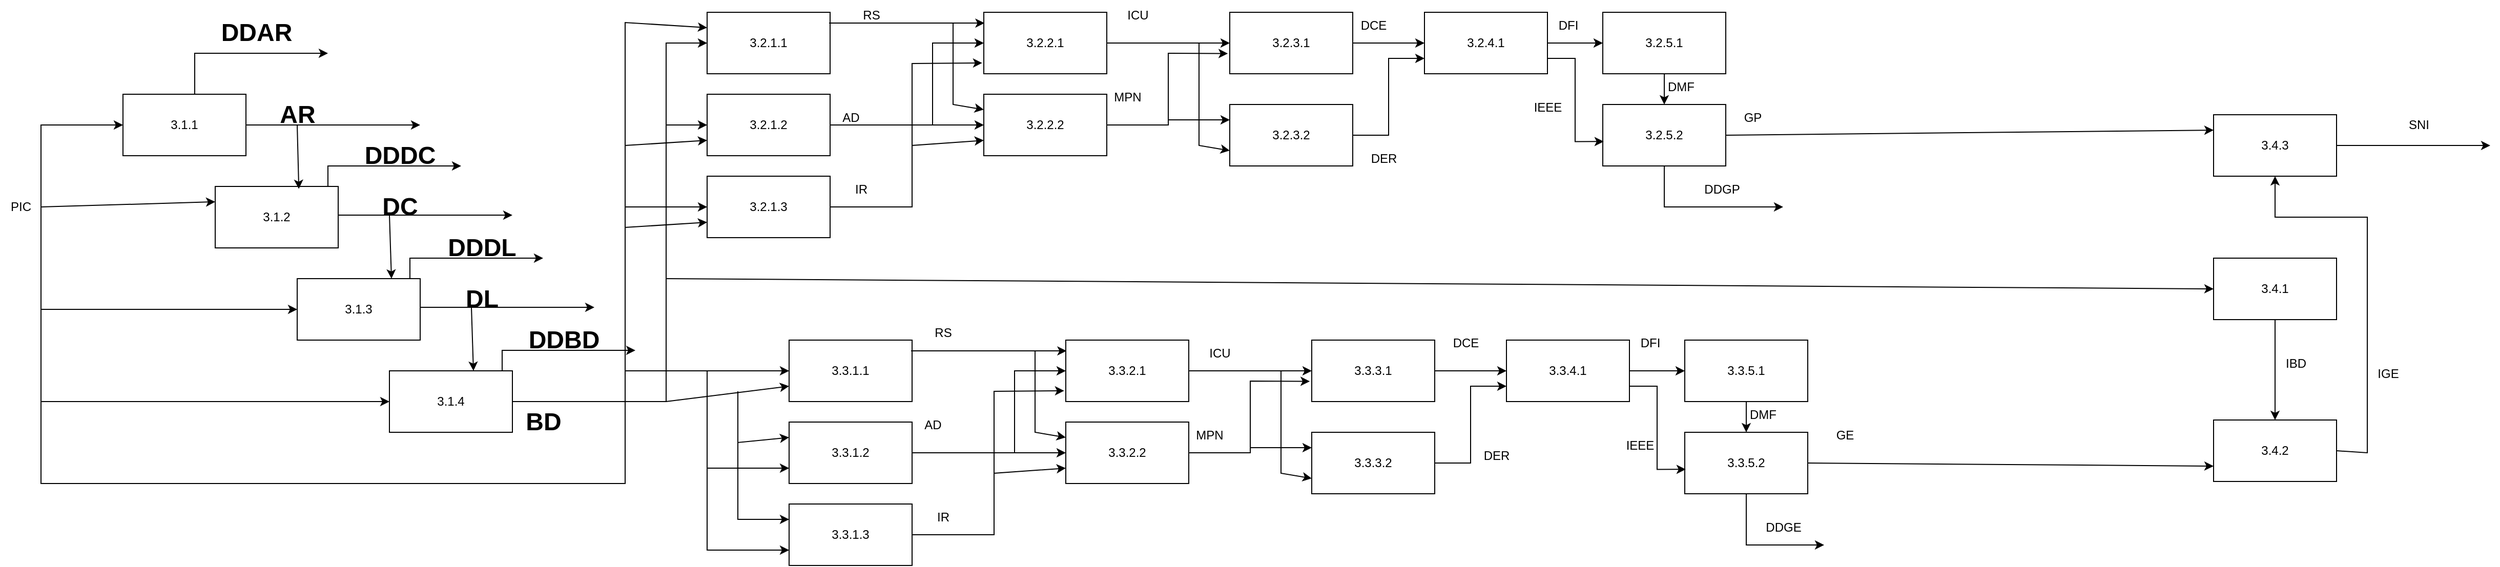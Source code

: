 <mxfile version="23.1.8" type="github">
  <diagram name="Página-1" id="6LVc3QtLtj3fjm0SdB6f">
    <mxGraphModel dx="3407" dy="1060" grid="1" gridSize="10" guides="1" tooltips="1" connect="1" arrows="1" fold="1" page="1" pageScale="1" pageWidth="827" pageHeight="1169" math="0" shadow="0">
      <root>
        <mxCell id="0" />
        <mxCell id="1" parent="0" />
        <mxCell id="_3UpmQAz6hlJ8lTw8xpH-1" value="3.1.1" style="rounded=0;whiteSpace=wrap;html=1;" vertex="1" parent="1">
          <mxGeometry x="90" y="100" width="120" height="60" as="geometry" />
        </mxCell>
        <mxCell id="_3UpmQAz6hlJ8lTw8xpH-2" value="3.1.2" style="rounded=0;whiteSpace=wrap;html=1;" vertex="1" parent="1">
          <mxGeometry x="180" y="190" width="120" height="60" as="geometry" />
        </mxCell>
        <mxCell id="_3UpmQAz6hlJ8lTw8xpH-3" value="3.1.3" style="rounded=0;whiteSpace=wrap;html=1;" vertex="1" parent="1">
          <mxGeometry x="260" y="280" width="120" height="60" as="geometry" />
        </mxCell>
        <mxCell id="_3UpmQAz6hlJ8lTw8xpH-4" value="3.1.4" style="rounded=0;whiteSpace=wrap;html=1;" vertex="1" parent="1">
          <mxGeometry x="350" y="370" width="120" height="60" as="geometry" />
        </mxCell>
        <mxCell id="_3UpmQAz6hlJ8lTw8xpH-5" value="" style="endArrow=classic;html=1;rounded=0;" edge="1" parent="1">
          <mxGeometry width="50" height="50" relative="1" as="geometry">
            <mxPoint x="210" y="130" as="sourcePoint" />
            <mxPoint x="380" y="130" as="targetPoint" />
          </mxGeometry>
        </mxCell>
        <mxCell id="_3UpmQAz6hlJ8lTw8xpH-7" value="" style="endArrow=classic;html=1;rounded=0;entryX=0.68;entryY=0.04;entryDx=0;entryDy=0;entryPerimeter=0;" edge="1" parent="1" target="_3UpmQAz6hlJ8lTw8xpH-2">
          <mxGeometry width="50" height="50" relative="1" as="geometry">
            <mxPoint x="260" y="130" as="sourcePoint" />
            <mxPoint x="360" y="230" as="targetPoint" />
          </mxGeometry>
        </mxCell>
        <mxCell id="_3UpmQAz6hlJ8lTw8xpH-8" value="" style="endArrow=classic;html=1;rounded=0;" edge="1" parent="1">
          <mxGeometry width="50" height="50" relative="1" as="geometry">
            <mxPoint x="300" y="218" as="sourcePoint" />
            <mxPoint x="470" y="218" as="targetPoint" />
          </mxGeometry>
        </mxCell>
        <mxCell id="_3UpmQAz6hlJ8lTw8xpH-9" value="" style="endArrow=classic;html=1;rounded=0;entryX=0.68;entryY=0.04;entryDx=0;entryDy=0;entryPerimeter=0;" edge="1" parent="1">
          <mxGeometry width="50" height="50" relative="1" as="geometry">
            <mxPoint x="350" y="218" as="sourcePoint" />
            <mxPoint x="352" y="280" as="targetPoint" />
          </mxGeometry>
        </mxCell>
        <mxCell id="_3UpmQAz6hlJ8lTw8xpH-10" value="" style="endArrow=classic;html=1;rounded=0;" edge="1" parent="1">
          <mxGeometry width="50" height="50" relative="1" as="geometry">
            <mxPoint x="380" y="308" as="sourcePoint" />
            <mxPoint x="550" y="308" as="targetPoint" />
          </mxGeometry>
        </mxCell>
        <mxCell id="_3UpmQAz6hlJ8lTw8xpH-11" value="" style="endArrow=classic;html=1;rounded=0;entryX=0.68;entryY=0.04;entryDx=0;entryDy=0;entryPerimeter=0;" edge="1" parent="1">
          <mxGeometry width="50" height="50" relative="1" as="geometry">
            <mxPoint x="430" y="308" as="sourcePoint" />
            <mxPoint x="432" y="370" as="targetPoint" />
          </mxGeometry>
        </mxCell>
        <mxCell id="_3UpmQAz6hlJ8lTw8xpH-12" value="" style="endArrow=classic;html=1;rounded=0;" edge="1" parent="1">
          <mxGeometry width="50" height="50" relative="1" as="geometry">
            <mxPoint x="160" y="100" as="sourcePoint" />
            <mxPoint x="290" y="60" as="targetPoint" />
            <Array as="points">
              <mxPoint x="160" y="60" />
            </Array>
          </mxGeometry>
        </mxCell>
        <mxCell id="_3UpmQAz6hlJ8lTw8xpH-13" value="" style="endArrow=classic;html=1;rounded=0;" edge="1" parent="1">
          <mxGeometry width="50" height="50" relative="1" as="geometry">
            <mxPoint x="290" y="190" as="sourcePoint" />
            <mxPoint x="420" y="170" as="targetPoint" />
            <Array as="points">
              <mxPoint x="290" y="170" />
            </Array>
          </mxGeometry>
        </mxCell>
        <mxCell id="_3UpmQAz6hlJ8lTw8xpH-15" value="" style="endArrow=classic;html=1;rounded=0;" edge="1" parent="1">
          <mxGeometry width="50" height="50" relative="1" as="geometry">
            <mxPoint x="370" y="280" as="sourcePoint" />
            <mxPoint x="500" y="260" as="targetPoint" />
            <Array as="points">
              <mxPoint x="370" y="260" />
            </Array>
          </mxGeometry>
        </mxCell>
        <mxCell id="_3UpmQAz6hlJ8lTw8xpH-16" value="" style="endArrow=classic;html=1;rounded=0;" edge="1" parent="1">
          <mxGeometry width="50" height="50" relative="1" as="geometry">
            <mxPoint x="460" y="370" as="sourcePoint" />
            <mxPoint x="590" y="350" as="targetPoint" />
            <Array as="points">
              <mxPoint x="460" y="350" />
            </Array>
          </mxGeometry>
        </mxCell>
        <mxCell id="_3UpmQAz6hlJ8lTw8xpH-17" value="" style="endArrow=classic;html=1;rounded=0;entryX=0;entryY=0.5;entryDx=0;entryDy=0;" edge="1" parent="1" target="_3UpmQAz6hlJ8lTw8xpH-31">
          <mxGeometry width="50" height="50" relative="1" as="geometry">
            <mxPoint x="470" y="400" as="sourcePoint" />
            <mxPoint x="590" y="400" as="targetPoint" />
            <Array as="points">
              <mxPoint x="620" y="400" />
              <mxPoint x="620" y="50" />
            </Array>
          </mxGeometry>
        </mxCell>
        <mxCell id="_3UpmQAz6hlJ8lTw8xpH-18" value="DDAR" style="text;strokeColor=none;fillColor=none;html=1;fontSize=24;fontStyle=1;verticalAlign=middle;align=center;" vertex="1" parent="1">
          <mxGeometry x="170" y="20" width="100" height="40" as="geometry" />
        </mxCell>
        <mxCell id="_3UpmQAz6hlJ8lTw8xpH-19" value="AR" style="text;strokeColor=none;fillColor=none;html=1;fontSize=24;fontStyle=1;verticalAlign=middle;align=center;" vertex="1" parent="1">
          <mxGeometry x="210" y="100" width="100" height="40" as="geometry" />
        </mxCell>
        <mxCell id="_3UpmQAz6hlJ8lTw8xpH-20" value="DDDC" style="text;strokeColor=none;fillColor=none;html=1;fontSize=24;fontStyle=1;verticalAlign=middle;align=center;" vertex="1" parent="1">
          <mxGeometry x="310" y="140" width="100" height="40" as="geometry" />
        </mxCell>
        <mxCell id="_3UpmQAz6hlJ8lTw8xpH-21" value="DC" style="text;strokeColor=none;fillColor=none;html=1;fontSize=24;fontStyle=1;verticalAlign=middle;align=center;" vertex="1" parent="1">
          <mxGeometry x="310" y="190" width="100" height="40" as="geometry" />
        </mxCell>
        <mxCell id="_3UpmQAz6hlJ8lTw8xpH-22" value="DDDL" style="text;strokeColor=none;fillColor=none;html=1;fontSize=24;fontStyle=1;verticalAlign=middle;align=center;" vertex="1" parent="1">
          <mxGeometry x="390" y="230" width="100" height="40" as="geometry" />
        </mxCell>
        <mxCell id="_3UpmQAz6hlJ8lTw8xpH-23" value="DL" style="text;strokeColor=none;fillColor=none;html=1;fontSize=24;fontStyle=1;verticalAlign=middle;align=center;" vertex="1" parent="1">
          <mxGeometry x="390" y="280" width="100" height="40" as="geometry" />
        </mxCell>
        <mxCell id="_3UpmQAz6hlJ8lTw8xpH-24" value="DDBD" style="text;strokeColor=none;fillColor=none;html=1;fontSize=24;fontStyle=1;verticalAlign=middle;align=center;" vertex="1" parent="1">
          <mxGeometry x="470" y="320" width="100" height="40" as="geometry" />
        </mxCell>
        <mxCell id="_3UpmQAz6hlJ8lTw8xpH-25" value="BD" style="text;strokeColor=none;fillColor=none;html=1;fontSize=24;fontStyle=1;verticalAlign=middle;align=center;" vertex="1" parent="1">
          <mxGeometry x="450" y="400" width="100" height="40" as="geometry" />
        </mxCell>
        <mxCell id="_3UpmQAz6hlJ8lTw8xpH-26" value="PIC" style="text;html=1;align=center;verticalAlign=middle;resizable=0;points=[];autosize=1;strokeColor=none;fillColor=none;" vertex="1" parent="1">
          <mxGeometry x="-30" y="195" width="40" height="30" as="geometry" />
        </mxCell>
        <mxCell id="_3UpmQAz6hlJ8lTw8xpH-27" value="" style="endArrow=classic;html=1;rounded=0;entryX=0;entryY=0.25;entryDx=0;entryDy=0;" edge="1" parent="1" target="_3UpmQAz6hlJ8lTw8xpH-2">
          <mxGeometry width="50" height="50" relative="1" as="geometry">
            <mxPoint x="10" y="210" as="sourcePoint" />
            <mxPoint x="60" y="160" as="targetPoint" />
          </mxGeometry>
        </mxCell>
        <mxCell id="_3UpmQAz6hlJ8lTw8xpH-28" value="" style="endArrow=classic;html=1;rounded=0;entryX=0;entryY=0.5;entryDx=0;entryDy=0;" edge="1" parent="1" target="_3UpmQAz6hlJ8lTw8xpH-1">
          <mxGeometry width="50" height="50" relative="1" as="geometry">
            <mxPoint x="10" y="210" as="sourcePoint" />
            <mxPoint x="60" y="160" as="targetPoint" />
            <Array as="points">
              <mxPoint x="10" y="130" />
            </Array>
          </mxGeometry>
        </mxCell>
        <mxCell id="_3UpmQAz6hlJ8lTw8xpH-29" value="" style="endArrow=classic;html=1;rounded=0;entryX=0;entryY=0.5;entryDx=0;entryDy=0;" edge="1" parent="1" target="_3UpmQAz6hlJ8lTw8xpH-3">
          <mxGeometry width="50" height="50" relative="1" as="geometry">
            <mxPoint x="10" y="210" as="sourcePoint" />
            <mxPoint x="60" y="160" as="targetPoint" />
            <Array as="points">
              <mxPoint x="10" y="310" />
            </Array>
          </mxGeometry>
        </mxCell>
        <mxCell id="_3UpmQAz6hlJ8lTw8xpH-30" value="" style="endArrow=classic;html=1;rounded=0;entryX=0;entryY=0.5;entryDx=0;entryDy=0;" edge="1" parent="1" target="_3UpmQAz6hlJ8lTw8xpH-4">
          <mxGeometry width="50" height="50" relative="1" as="geometry">
            <mxPoint x="10" y="210" as="sourcePoint" />
            <mxPoint x="60" y="160" as="targetPoint" />
            <Array as="points">
              <mxPoint x="10" y="400" />
            </Array>
          </mxGeometry>
        </mxCell>
        <mxCell id="_3UpmQAz6hlJ8lTw8xpH-31" value="3.2.1.1" style="rounded=0;whiteSpace=wrap;html=1;" vertex="1" parent="1">
          <mxGeometry x="660" y="20" width="120" height="60" as="geometry" />
        </mxCell>
        <mxCell id="_3UpmQAz6hlJ8lTw8xpH-32" value="3.2.1.2" style="rounded=0;whiteSpace=wrap;html=1;" vertex="1" parent="1">
          <mxGeometry x="660" y="100" width="120" height="60" as="geometry" />
        </mxCell>
        <mxCell id="_3UpmQAz6hlJ8lTw8xpH-33" value="3.2.1.3" style="rounded=0;whiteSpace=wrap;html=1;" vertex="1" parent="1">
          <mxGeometry x="660" y="180" width="120" height="60" as="geometry" />
        </mxCell>
        <mxCell id="_3UpmQAz6hlJ8lTw8xpH-34" value="3.2.2.1" style="rounded=0;whiteSpace=wrap;html=1;" vertex="1" parent="1">
          <mxGeometry x="930" y="20" width="120" height="60" as="geometry" />
        </mxCell>
        <mxCell id="_3UpmQAz6hlJ8lTw8xpH-59" style="edgeStyle=orthogonalEdgeStyle;rounded=0;orthogonalLoop=1;jettySize=auto;html=1;exitX=1;exitY=0.5;exitDx=0;exitDy=0;entryX=0;entryY=0.25;entryDx=0;entryDy=0;" edge="1" parent="1" source="_3UpmQAz6hlJ8lTw8xpH-35" target="_3UpmQAz6hlJ8lTw8xpH-37">
          <mxGeometry relative="1" as="geometry" />
        </mxCell>
        <mxCell id="_3UpmQAz6hlJ8lTw8xpH-35" value="3.2.2.2" style="rounded=0;whiteSpace=wrap;html=1;" vertex="1" parent="1">
          <mxGeometry x="930" y="100" width="120" height="60" as="geometry" />
        </mxCell>
        <mxCell id="_3UpmQAz6hlJ8lTw8xpH-36" value="3.2.3.1" style="rounded=0;whiteSpace=wrap;html=1;" vertex="1" parent="1">
          <mxGeometry x="1170" y="20" width="120" height="60" as="geometry" />
        </mxCell>
        <mxCell id="_3UpmQAz6hlJ8lTw8xpH-63" style="edgeStyle=orthogonalEdgeStyle;rounded=0;orthogonalLoop=1;jettySize=auto;html=1;exitX=1;exitY=0.5;exitDx=0;exitDy=0;entryX=0;entryY=0.75;entryDx=0;entryDy=0;" edge="1" parent="1" source="_3UpmQAz6hlJ8lTw8xpH-37" target="_3UpmQAz6hlJ8lTw8xpH-38">
          <mxGeometry relative="1" as="geometry" />
        </mxCell>
        <mxCell id="_3UpmQAz6hlJ8lTw8xpH-37" value="3.2.3.2" style="rounded=0;whiteSpace=wrap;html=1;" vertex="1" parent="1">
          <mxGeometry x="1170" y="110" width="120" height="60" as="geometry" />
        </mxCell>
        <mxCell id="_3UpmQAz6hlJ8lTw8xpH-64" style="edgeStyle=orthogonalEdgeStyle;rounded=0;orthogonalLoop=1;jettySize=auto;html=1;exitX=1;exitY=0.5;exitDx=0;exitDy=0;entryX=0;entryY=0.5;entryDx=0;entryDy=0;" edge="1" parent="1" source="_3UpmQAz6hlJ8lTw8xpH-38" target="_3UpmQAz6hlJ8lTw8xpH-39">
          <mxGeometry relative="1" as="geometry" />
        </mxCell>
        <mxCell id="_3UpmQAz6hlJ8lTw8xpH-38" value="3.2.4.1" style="rounded=0;whiteSpace=wrap;html=1;" vertex="1" parent="1">
          <mxGeometry x="1360" y="20" width="120" height="60" as="geometry" />
        </mxCell>
        <mxCell id="_3UpmQAz6hlJ8lTw8xpH-39" value="3.2.5.1" style="rounded=0;whiteSpace=wrap;html=1;" vertex="1" parent="1">
          <mxGeometry x="1534" y="20" width="120" height="60" as="geometry" />
        </mxCell>
        <mxCell id="_3UpmQAz6hlJ8lTw8xpH-40" value="3.2.5.2" style="rounded=0;whiteSpace=wrap;html=1;" vertex="1" parent="1">
          <mxGeometry x="1534" y="110" width="120" height="60" as="geometry" />
        </mxCell>
        <mxCell id="_3UpmQAz6hlJ8lTw8xpH-41" value="" style="endArrow=classic;html=1;rounded=0;entryX=0;entryY=0.25;entryDx=0;entryDy=0;" edge="1" parent="1" target="_3UpmQAz6hlJ8lTw8xpH-31">
          <mxGeometry width="50" height="50" relative="1" as="geometry">
            <mxPoint x="10" y="400" as="sourcePoint" />
            <mxPoint x="220" y="560" as="targetPoint" />
            <Array as="points">
              <mxPoint x="10" y="480" />
              <mxPoint x="580" y="480" />
              <mxPoint x="580" y="30" />
            </Array>
          </mxGeometry>
        </mxCell>
        <mxCell id="_3UpmQAz6hlJ8lTw8xpH-44" value="" style="endArrow=classic;html=1;rounded=0;entryX=0;entryY=0.5;entryDx=0;entryDy=0;" edge="1" parent="1" target="_3UpmQAz6hlJ8lTw8xpH-32">
          <mxGeometry width="50" height="50" relative="1" as="geometry">
            <mxPoint x="620" y="130" as="sourcePoint" />
            <mxPoint x="590" y="270" as="targetPoint" />
          </mxGeometry>
        </mxCell>
        <mxCell id="_3UpmQAz6hlJ8lTw8xpH-45" value="" style="endArrow=classic;html=1;rounded=0;entryX=0;entryY=0.75;entryDx=0;entryDy=0;" edge="1" parent="1" target="_3UpmQAz6hlJ8lTw8xpH-32">
          <mxGeometry width="50" height="50" relative="1" as="geometry">
            <mxPoint x="580" y="150" as="sourcePoint" />
            <mxPoint x="590" y="270" as="targetPoint" />
          </mxGeometry>
        </mxCell>
        <mxCell id="_3UpmQAz6hlJ8lTw8xpH-46" value="" style="endArrow=classic;html=1;rounded=0;entryX=0;entryY=0.5;entryDx=0;entryDy=0;" edge="1" parent="1" target="_3UpmQAz6hlJ8lTw8xpH-33">
          <mxGeometry width="50" height="50" relative="1" as="geometry">
            <mxPoint x="580" y="210" as="sourcePoint" />
            <mxPoint x="590" y="270" as="targetPoint" />
          </mxGeometry>
        </mxCell>
        <mxCell id="_3UpmQAz6hlJ8lTw8xpH-47" value="" style="endArrow=classic;html=1;rounded=0;entryX=0;entryY=0.75;entryDx=0;entryDy=0;" edge="1" parent="1" target="_3UpmQAz6hlJ8lTw8xpH-33">
          <mxGeometry width="50" height="50" relative="1" as="geometry">
            <mxPoint x="580" y="230" as="sourcePoint" />
            <mxPoint x="590" y="270" as="targetPoint" />
          </mxGeometry>
        </mxCell>
        <mxCell id="_3UpmQAz6hlJ8lTw8xpH-48" value="" style="endArrow=classic;html=1;rounded=0;exitX=0.992;exitY=0.176;exitDx=0;exitDy=0;entryX=0.006;entryY=0.176;entryDx=0;entryDy=0;exitPerimeter=0;entryPerimeter=0;" edge="1" parent="1" source="_3UpmQAz6hlJ8lTw8xpH-31" target="_3UpmQAz6hlJ8lTw8xpH-34">
          <mxGeometry width="50" height="50" relative="1" as="geometry">
            <mxPoint x="660" y="270" as="sourcePoint" />
            <mxPoint x="710" y="220" as="targetPoint" />
          </mxGeometry>
        </mxCell>
        <mxCell id="_3UpmQAz6hlJ8lTw8xpH-49" value="" style="endArrow=classic;html=1;rounded=0;entryX=0;entryY=0.25;entryDx=0;entryDy=0;" edge="1" parent="1" target="_3UpmQAz6hlJ8lTw8xpH-35">
          <mxGeometry width="50" height="50" relative="1" as="geometry">
            <mxPoint x="900" y="30" as="sourcePoint" />
            <mxPoint x="710" y="220" as="targetPoint" />
            <Array as="points">
              <mxPoint x="900" y="110" />
            </Array>
          </mxGeometry>
        </mxCell>
        <mxCell id="_3UpmQAz6hlJ8lTw8xpH-54" value="" style="endArrow=classic;html=1;rounded=0;exitX=1;exitY=0.5;exitDx=0;exitDy=0;entryX=0;entryY=0.5;entryDx=0;entryDy=0;" edge="1" parent="1" source="_3UpmQAz6hlJ8lTw8xpH-32" target="_3UpmQAz6hlJ8lTw8xpH-35">
          <mxGeometry width="50" height="50" relative="1" as="geometry">
            <mxPoint x="800" y="160" as="sourcePoint" />
            <mxPoint x="850" y="110" as="targetPoint" />
          </mxGeometry>
        </mxCell>
        <mxCell id="_3UpmQAz6hlJ8lTw8xpH-55" value="" style="endArrow=classic;html=1;rounded=0;entryX=0;entryY=0.5;entryDx=0;entryDy=0;" edge="1" parent="1" target="_3UpmQAz6hlJ8lTw8xpH-34">
          <mxGeometry width="50" height="50" relative="1" as="geometry">
            <mxPoint x="880" y="130" as="sourcePoint" />
            <mxPoint x="860" y="50" as="targetPoint" />
            <Array as="points">
              <mxPoint x="880" y="50" />
            </Array>
          </mxGeometry>
        </mxCell>
        <mxCell id="_3UpmQAz6hlJ8lTw8xpH-56" value="" style="endArrow=classic;html=1;rounded=0;exitX=1;exitY=0.5;exitDx=0;exitDy=0;entryX=0;entryY=0.75;entryDx=0;entryDy=0;" edge="1" parent="1" source="_3UpmQAz6hlJ8lTw8xpH-33" target="_3UpmQAz6hlJ8lTw8xpH-35">
          <mxGeometry width="50" height="50" relative="1" as="geometry">
            <mxPoint x="800" y="160" as="sourcePoint" />
            <mxPoint x="850" y="110" as="targetPoint" />
            <Array as="points">
              <mxPoint x="860" y="210" />
              <mxPoint x="860" y="150" />
            </Array>
          </mxGeometry>
        </mxCell>
        <mxCell id="_3UpmQAz6hlJ8lTw8xpH-57" value="" style="endArrow=classic;html=1;rounded=0;entryX=-0.013;entryY=0.824;entryDx=0;entryDy=0;entryPerimeter=0;" edge="1" parent="1" target="_3UpmQAz6hlJ8lTw8xpH-34">
          <mxGeometry width="50" height="50" relative="1" as="geometry">
            <mxPoint x="860" y="150" as="sourcePoint" />
            <mxPoint x="850" y="110" as="targetPoint" />
            <Array as="points">
              <mxPoint x="860" y="70" />
            </Array>
          </mxGeometry>
        </mxCell>
        <mxCell id="_3UpmQAz6hlJ8lTw8xpH-58" value="" style="endArrow=classic;html=1;rounded=0;entryX=0;entryY=0.5;entryDx=0;entryDy=0;exitX=1;exitY=0.5;exitDx=0;exitDy=0;" edge="1" parent="1" source="_3UpmQAz6hlJ8lTw8xpH-34" target="_3UpmQAz6hlJ8lTw8xpH-36">
          <mxGeometry width="50" height="50" relative="1" as="geometry">
            <mxPoint x="980" y="-30" as="sourcePoint" />
            <mxPoint x="1030" y="-80" as="targetPoint" />
          </mxGeometry>
        </mxCell>
        <mxCell id="_3UpmQAz6hlJ8lTw8xpH-60" value="" style="endArrow=classic;html=1;rounded=0;entryX=-0.016;entryY=0.671;entryDx=0;entryDy=0;entryPerimeter=0;" edge="1" parent="1" target="_3UpmQAz6hlJ8lTw8xpH-36">
          <mxGeometry width="50" height="50" relative="1" as="geometry">
            <mxPoint x="1110" y="130" as="sourcePoint" />
            <mxPoint x="1160" y="80" as="targetPoint" />
            <Array as="points">
              <mxPoint x="1110" y="60" />
            </Array>
          </mxGeometry>
        </mxCell>
        <mxCell id="_3UpmQAz6hlJ8lTw8xpH-61" value="" style="endArrow=classic;html=1;rounded=0;entryX=0;entryY=0.75;entryDx=0;entryDy=0;" edge="1" parent="1" target="_3UpmQAz6hlJ8lTw8xpH-37">
          <mxGeometry width="50" height="50" relative="1" as="geometry">
            <mxPoint x="1140" y="50" as="sourcePoint" />
            <mxPoint x="1120" y="90" as="targetPoint" />
            <Array as="points">
              <mxPoint x="1140" y="150" />
            </Array>
          </mxGeometry>
        </mxCell>
        <mxCell id="_3UpmQAz6hlJ8lTw8xpH-62" value="" style="endArrow=classic;html=1;rounded=0;exitX=1;exitY=0.5;exitDx=0;exitDy=0;entryX=0;entryY=0.5;entryDx=0;entryDy=0;" edge="1" parent="1" source="_3UpmQAz6hlJ8lTw8xpH-36" target="_3UpmQAz6hlJ8lTw8xpH-38">
          <mxGeometry width="50" height="50" relative="1" as="geometry">
            <mxPoint x="1420" y="-100" as="sourcePoint" />
            <mxPoint x="1470" y="-150" as="targetPoint" />
          </mxGeometry>
        </mxCell>
        <mxCell id="_3UpmQAz6hlJ8lTw8xpH-65" style="edgeStyle=orthogonalEdgeStyle;rounded=0;orthogonalLoop=1;jettySize=auto;html=1;exitX=1;exitY=0.75;exitDx=0;exitDy=0;entryX=0.008;entryY=0.603;entryDx=0;entryDy=0;entryPerimeter=0;" edge="1" parent="1" source="_3UpmQAz6hlJ8lTw8xpH-38" target="_3UpmQAz6hlJ8lTw8xpH-40">
          <mxGeometry relative="1" as="geometry" />
        </mxCell>
        <mxCell id="_3UpmQAz6hlJ8lTw8xpH-66" value="3.3.1.1" style="rounded=0;whiteSpace=wrap;html=1;" vertex="1" parent="1">
          <mxGeometry x="740" y="340" width="120" height="60" as="geometry" />
        </mxCell>
        <mxCell id="_3UpmQAz6hlJ8lTw8xpH-67" value="3.3.1.2" style="rounded=0;whiteSpace=wrap;html=1;" vertex="1" parent="1">
          <mxGeometry x="740" y="420" width="120" height="60" as="geometry" />
        </mxCell>
        <mxCell id="_3UpmQAz6hlJ8lTw8xpH-68" value="3.3.1.3" style="rounded=0;whiteSpace=wrap;html=1;" vertex="1" parent="1">
          <mxGeometry x="740" y="500" width="120" height="60" as="geometry" />
        </mxCell>
        <mxCell id="_3UpmQAz6hlJ8lTw8xpH-69" value="3.3.2.1" style="rounded=0;whiteSpace=wrap;html=1;" vertex="1" parent="1">
          <mxGeometry x="1010" y="340" width="120" height="60" as="geometry" />
        </mxCell>
        <mxCell id="_3UpmQAz6hlJ8lTw8xpH-70" style="edgeStyle=orthogonalEdgeStyle;rounded=0;orthogonalLoop=1;jettySize=auto;html=1;exitX=1;exitY=0.5;exitDx=0;exitDy=0;entryX=0;entryY=0.25;entryDx=0;entryDy=0;" edge="1" parent="1" source="_3UpmQAz6hlJ8lTw8xpH-71" target="_3UpmQAz6hlJ8lTw8xpH-74">
          <mxGeometry relative="1" as="geometry" />
        </mxCell>
        <mxCell id="_3UpmQAz6hlJ8lTw8xpH-71" value="3.3.2.2" style="rounded=0;whiteSpace=wrap;html=1;" vertex="1" parent="1">
          <mxGeometry x="1010" y="420" width="120" height="60" as="geometry" />
        </mxCell>
        <mxCell id="_3UpmQAz6hlJ8lTw8xpH-72" value="3.3.3.1" style="rounded=0;whiteSpace=wrap;html=1;" vertex="1" parent="1">
          <mxGeometry x="1250" y="340" width="120" height="60" as="geometry" />
        </mxCell>
        <mxCell id="_3UpmQAz6hlJ8lTw8xpH-73" style="edgeStyle=orthogonalEdgeStyle;rounded=0;orthogonalLoop=1;jettySize=auto;html=1;exitX=1;exitY=0.5;exitDx=0;exitDy=0;entryX=0;entryY=0.75;entryDx=0;entryDy=0;" edge="1" parent="1" source="_3UpmQAz6hlJ8lTw8xpH-74" target="_3UpmQAz6hlJ8lTw8xpH-76">
          <mxGeometry relative="1" as="geometry" />
        </mxCell>
        <mxCell id="_3UpmQAz6hlJ8lTw8xpH-74" value="3.3.3.2" style="rounded=0;whiteSpace=wrap;html=1;" vertex="1" parent="1">
          <mxGeometry x="1250" y="430" width="120" height="60" as="geometry" />
        </mxCell>
        <mxCell id="_3UpmQAz6hlJ8lTw8xpH-75" style="edgeStyle=orthogonalEdgeStyle;rounded=0;orthogonalLoop=1;jettySize=auto;html=1;exitX=1;exitY=0.5;exitDx=0;exitDy=0;entryX=0;entryY=0.5;entryDx=0;entryDy=0;" edge="1" parent="1" source="_3UpmQAz6hlJ8lTw8xpH-76" target="_3UpmQAz6hlJ8lTw8xpH-77">
          <mxGeometry relative="1" as="geometry" />
        </mxCell>
        <mxCell id="_3UpmQAz6hlJ8lTw8xpH-76" value="3.3.4.1" style="rounded=0;whiteSpace=wrap;html=1;" vertex="1" parent="1">
          <mxGeometry x="1440" y="340" width="120" height="60" as="geometry" />
        </mxCell>
        <mxCell id="_3UpmQAz6hlJ8lTw8xpH-77" value="3.3.5.1" style="rounded=0;whiteSpace=wrap;html=1;" vertex="1" parent="1">
          <mxGeometry x="1614" y="340" width="120" height="60" as="geometry" />
        </mxCell>
        <mxCell id="_3UpmQAz6hlJ8lTw8xpH-78" value="3.3.5.2" style="rounded=0;whiteSpace=wrap;html=1;" vertex="1" parent="1">
          <mxGeometry x="1614" y="430" width="120" height="60" as="geometry" />
        </mxCell>
        <mxCell id="_3UpmQAz6hlJ8lTw8xpH-83" value="" style="endArrow=classic;html=1;rounded=0;exitX=0.992;exitY=0.176;exitDx=0;exitDy=0;entryX=0.006;entryY=0.176;entryDx=0;entryDy=0;exitPerimeter=0;entryPerimeter=0;" edge="1" parent="1" source="_3UpmQAz6hlJ8lTw8xpH-66" target="_3UpmQAz6hlJ8lTw8xpH-69">
          <mxGeometry width="50" height="50" relative="1" as="geometry">
            <mxPoint x="740" y="590" as="sourcePoint" />
            <mxPoint x="790" y="540" as="targetPoint" />
          </mxGeometry>
        </mxCell>
        <mxCell id="_3UpmQAz6hlJ8lTw8xpH-84" value="" style="endArrow=classic;html=1;rounded=0;entryX=0;entryY=0.25;entryDx=0;entryDy=0;" edge="1" parent="1" target="_3UpmQAz6hlJ8lTw8xpH-71">
          <mxGeometry width="50" height="50" relative="1" as="geometry">
            <mxPoint x="980" y="350" as="sourcePoint" />
            <mxPoint x="790" y="540" as="targetPoint" />
            <Array as="points">
              <mxPoint x="980" y="430" />
            </Array>
          </mxGeometry>
        </mxCell>
        <mxCell id="_3UpmQAz6hlJ8lTw8xpH-85" value="" style="endArrow=classic;html=1;rounded=0;exitX=1;exitY=0.5;exitDx=0;exitDy=0;entryX=0;entryY=0.5;entryDx=0;entryDy=0;" edge="1" parent="1" source="_3UpmQAz6hlJ8lTw8xpH-67" target="_3UpmQAz6hlJ8lTw8xpH-71">
          <mxGeometry width="50" height="50" relative="1" as="geometry">
            <mxPoint x="880" y="480" as="sourcePoint" />
            <mxPoint x="930" y="430" as="targetPoint" />
          </mxGeometry>
        </mxCell>
        <mxCell id="_3UpmQAz6hlJ8lTw8xpH-86" value="" style="endArrow=classic;html=1;rounded=0;entryX=0;entryY=0.5;entryDx=0;entryDy=0;" edge="1" parent="1" target="_3UpmQAz6hlJ8lTw8xpH-69">
          <mxGeometry width="50" height="50" relative="1" as="geometry">
            <mxPoint x="960" y="450" as="sourcePoint" />
            <mxPoint x="940" y="370" as="targetPoint" />
            <Array as="points">
              <mxPoint x="960" y="370" />
            </Array>
          </mxGeometry>
        </mxCell>
        <mxCell id="_3UpmQAz6hlJ8lTw8xpH-87" value="" style="endArrow=classic;html=1;rounded=0;exitX=1;exitY=0.5;exitDx=0;exitDy=0;entryX=0;entryY=0.75;entryDx=0;entryDy=0;" edge="1" parent="1" source="_3UpmQAz6hlJ8lTw8xpH-68" target="_3UpmQAz6hlJ8lTw8xpH-71">
          <mxGeometry width="50" height="50" relative="1" as="geometry">
            <mxPoint x="880" y="480" as="sourcePoint" />
            <mxPoint x="930" y="430" as="targetPoint" />
            <Array as="points">
              <mxPoint x="940" y="530" />
              <mxPoint x="940" y="470" />
            </Array>
          </mxGeometry>
        </mxCell>
        <mxCell id="_3UpmQAz6hlJ8lTw8xpH-88" value="" style="endArrow=classic;html=1;rounded=0;entryX=-0.013;entryY=0.824;entryDx=0;entryDy=0;entryPerimeter=0;" edge="1" parent="1" target="_3UpmQAz6hlJ8lTw8xpH-69">
          <mxGeometry width="50" height="50" relative="1" as="geometry">
            <mxPoint x="940" y="470" as="sourcePoint" />
            <mxPoint x="930" y="430" as="targetPoint" />
            <Array as="points">
              <mxPoint x="940" y="390" />
            </Array>
          </mxGeometry>
        </mxCell>
        <mxCell id="_3UpmQAz6hlJ8lTw8xpH-89" value="" style="endArrow=classic;html=1;rounded=0;entryX=0;entryY=0.5;entryDx=0;entryDy=0;exitX=1;exitY=0.5;exitDx=0;exitDy=0;" edge="1" parent="1" source="_3UpmQAz6hlJ8lTw8xpH-69" target="_3UpmQAz6hlJ8lTw8xpH-72">
          <mxGeometry width="50" height="50" relative="1" as="geometry">
            <mxPoint x="1060" y="290" as="sourcePoint" />
            <mxPoint x="1110" y="240" as="targetPoint" />
          </mxGeometry>
        </mxCell>
        <mxCell id="_3UpmQAz6hlJ8lTw8xpH-90" value="" style="endArrow=classic;html=1;rounded=0;entryX=-0.016;entryY=0.671;entryDx=0;entryDy=0;entryPerimeter=0;" edge="1" parent="1" target="_3UpmQAz6hlJ8lTw8xpH-72">
          <mxGeometry width="50" height="50" relative="1" as="geometry">
            <mxPoint x="1190" y="450" as="sourcePoint" />
            <mxPoint x="1240" y="400" as="targetPoint" />
            <Array as="points">
              <mxPoint x="1190" y="380" />
            </Array>
          </mxGeometry>
        </mxCell>
        <mxCell id="_3UpmQAz6hlJ8lTw8xpH-91" value="" style="endArrow=classic;html=1;rounded=0;entryX=0;entryY=0.75;entryDx=0;entryDy=0;" edge="1" parent="1" target="_3UpmQAz6hlJ8lTw8xpH-74">
          <mxGeometry width="50" height="50" relative="1" as="geometry">
            <mxPoint x="1220" y="370" as="sourcePoint" />
            <mxPoint x="1200" y="410" as="targetPoint" />
            <Array as="points">
              <mxPoint x="1220" y="470" />
            </Array>
          </mxGeometry>
        </mxCell>
        <mxCell id="_3UpmQAz6hlJ8lTw8xpH-92" value="" style="endArrow=classic;html=1;rounded=0;exitX=1;exitY=0.5;exitDx=0;exitDy=0;entryX=0;entryY=0.5;entryDx=0;entryDy=0;" edge="1" parent="1" source="_3UpmQAz6hlJ8lTw8xpH-72" target="_3UpmQAz6hlJ8lTw8xpH-76">
          <mxGeometry width="50" height="50" relative="1" as="geometry">
            <mxPoint x="1500" y="220" as="sourcePoint" />
            <mxPoint x="1550" y="170" as="targetPoint" />
          </mxGeometry>
        </mxCell>
        <mxCell id="_3UpmQAz6hlJ8lTw8xpH-93" style="edgeStyle=orthogonalEdgeStyle;rounded=0;orthogonalLoop=1;jettySize=auto;html=1;exitX=1;exitY=0.75;exitDx=0;exitDy=0;entryX=0.008;entryY=0.603;entryDx=0;entryDy=0;entryPerimeter=0;" edge="1" parent="1" source="_3UpmQAz6hlJ8lTw8xpH-76" target="_3UpmQAz6hlJ8lTw8xpH-78">
          <mxGeometry relative="1" as="geometry" />
        </mxCell>
        <mxCell id="_3UpmQAz6hlJ8lTw8xpH-94" value="" style="endArrow=classic;html=1;rounded=0;entryX=0;entryY=0.75;entryDx=0;entryDy=0;" edge="1" parent="1" target="_3UpmQAz6hlJ8lTw8xpH-66">
          <mxGeometry width="50" height="50" relative="1" as="geometry">
            <mxPoint x="620" y="400" as="sourcePoint" />
            <mxPoint x="1160" y="420" as="targetPoint" />
          </mxGeometry>
        </mxCell>
        <mxCell id="_3UpmQAz6hlJ8lTw8xpH-95" value="" style="endArrow=classic;html=1;rounded=0;entryX=0;entryY=0.25;entryDx=0;entryDy=0;" edge="1" parent="1" target="_3UpmQAz6hlJ8lTw8xpH-67">
          <mxGeometry width="50" height="50" relative="1" as="geometry">
            <mxPoint x="690" y="390" as="sourcePoint" />
            <mxPoint x="960" y="400" as="targetPoint" />
            <Array as="points">
              <mxPoint x="690" y="440" />
            </Array>
          </mxGeometry>
        </mxCell>
        <mxCell id="_3UpmQAz6hlJ8lTw8xpH-96" value="" style="endArrow=classic;html=1;rounded=0;entryX=0;entryY=0.25;entryDx=0;entryDy=0;" edge="1" parent="1" target="_3UpmQAz6hlJ8lTw8xpH-68">
          <mxGeometry width="50" height="50" relative="1" as="geometry">
            <mxPoint x="690" y="440" as="sourcePoint" />
            <mxPoint x="960" y="400" as="targetPoint" />
            <Array as="points">
              <mxPoint x="690" y="515" />
            </Array>
          </mxGeometry>
        </mxCell>
        <mxCell id="_3UpmQAz6hlJ8lTw8xpH-97" value="" style="endArrow=classic;html=1;rounded=0;entryX=0;entryY=0.5;entryDx=0;entryDy=0;" edge="1" parent="1" target="_3UpmQAz6hlJ8lTw8xpH-66">
          <mxGeometry width="50" height="50" relative="1" as="geometry">
            <mxPoint x="580" y="370" as="sourcePoint" />
            <mxPoint x="960" y="400" as="targetPoint" />
          </mxGeometry>
        </mxCell>
        <mxCell id="_3UpmQAz6hlJ8lTw8xpH-98" value="" style="endArrow=classic;html=1;rounded=0;entryX=0;entryY=0.75;entryDx=0;entryDy=0;" edge="1" parent="1" target="_3UpmQAz6hlJ8lTw8xpH-67">
          <mxGeometry width="50" height="50" relative="1" as="geometry">
            <mxPoint x="660" y="370" as="sourcePoint" />
            <mxPoint x="960" y="400" as="targetPoint" />
            <Array as="points">
              <mxPoint x="660" y="465" />
            </Array>
          </mxGeometry>
        </mxCell>
        <mxCell id="_3UpmQAz6hlJ8lTw8xpH-99" value="" style="endArrow=classic;html=1;rounded=0;entryX=0;entryY=0.75;entryDx=0;entryDy=0;" edge="1" parent="1" target="_3UpmQAz6hlJ8lTw8xpH-68">
          <mxGeometry width="50" height="50" relative="1" as="geometry">
            <mxPoint x="660" y="460" as="sourcePoint" />
            <mxPoint x="960" y="400" as="targetPoint" />
            <Array as="points">
              <mxPoint x="660" y="545" />
            </Array>
          </mxGeometry>
        </mxCell>
        <mxCell id="_3UpmQAz6hlJ8lTw8xpH-100" value="" style="endArrow=classic;html=1;rounded=0;exitX=0.5;exitY=1;exitDx=0;exitDy=0;entryX=0.5;entryY=0;entryDx=0;entryDy=0;" edge="1" parent="1" source="_3UpmQAz6hlJ8lTw8xpH-39" target="_3UpmQAz6hlJ8lTw8xpH-40">
          <mxGeometry width="50" height="50" relative="1" as="geometry">
            <mxPoint x="1610" y="90" as="sourcePoint" />
            <mxPoint x="1660" y="40" as="targetPoint" />
          </mxGeometry>
        </mxCell>
        <mxCell id="_3UpmQAz6hlJ8lTw8xpH-101" value="" style="endArrow=classic;html=1;rounded=0;exitX=0.5;exitY=1;exitDx=0;exitDy=0;entryX=0.5;entryY=0;entryDx=0;entryDy=0;" edge="1" parent="1" source="_3UpmQAz6hlJ8lTw8xpH-77" target="_3UpmQAz6hlJ8lTw8xpH-78">
          <mxGeometry width="50" height="50" relative="1" as="geometry">
            <mxPoint x="1610" y="430" as="sourcePoint" />
            <mxPoint x="1660" y="380" as="targetPoint" />
          </mxGeometry>
        </mxCell>
        <mxCell id="_3UpmQAz6hlJ8lTw8xpH-102" value="" style="endArrow=classic;html=1;rounded=0;exitX=1;exitY=0.5;exitDx=0;exitDy=0;entryX=0;entryY=0.25;entryDx=0;entryDy=0;" edge="1" parent="1" source="_3UpmQAz6hlJ8lTw8xpH-40" target="_3UpmQAz6hlJ8lTw8xpH-111">
          <mxGeometry width="50" height="50" relative="1" as="geometry">
            <mxPoint x="1610" y="260" as="sourcePoint" />
            <mxPoint x="1740" y="140" as="targetPoint" />
          </mxGeometry>
        </mxCell>
        <mxCell id="_3UpmQAz6hlJ8lTw8xpH-103" value="" style="endArrow=classic;html=1;rounded=0;exitX=1;exitY=0.5;exitDx=0;exitDy=0;entryX=0;entryY=0.75;entryDx=0;entryDy=0;" edge="1" parent="1" source="_3UpmQAz6hlJ8lTw8xpH-78" target="_3UpmQAz6hlJ8lTw8xpH-112">
          <mxGeometry width="50" height="50" relative="1" as="geometry">
            <mxPoint x="1610" y="510" as="sourcePoint" />
            <mxPoint x="1830" y="460" as="targetPoint" />
          </mxGeometry>
        </mxCell>
        <mxCell id="_3UpmQAz6hlJ8lTw8xpH-104" value="GE" style="text;html=1;align=center;verticalAlign=middle;resizable=0;points=[];autosize=1;strokeColor=none;fillColor=none;" vertex="1" parent="1">
          <mxGeometry x="1750" y="418" width="40" height="30" as="geometry" />
        </mxCell>
        <mxCell id="_3UpmQAz6hlJ8lTw8xpH-105" value="GP" style="text;html=1;align=center;verticalAlign=middle;resizable=0;points=[];autosize=1;strokeColor=none;fillColor=none;" vertex="1" parent="1">
          <mxGeometry x="1660" y="108" width="40" height="30" as="geometry" />
        </mxCell>
        <mxCell id="_3UpmQAz6hlJ8lTw8xpH-107" value="" style="endArrow=classic;html=1;rounded=0;exitX=0.5;exitY=1;exitDx=0;exitDy=0;" edge="1" parent="1" source="_3UpmQAz6hlJ8lTw8xpH-40">
          <mxGeometry width="50" height="50" relative="1" as="geometry">
            <mxPoint x="1610" y="260" as="sourcePoint" />
            <mxPoint x="1710" y="210" as="targetPoint" />
            <Array as="points">
              <mxPoint x="1594" y="210" />
            </Array>
          </mxGeometry>
        </mxCell>
        <mxCell id="_3UpmQAz6hlJ8lTw8xpH-108" value="" style="endArrow=classic;html=1;rounded=0;exitX=0.5;exitY=1;exitDx=0;exitDy=0;" edge="1" parent="1" source="_3UpmQAz6hlJ8lTw8xpH-78">
          <mxGeometry width="50" height="50" relative="1" as="geometry">
            <mxPoint x="1610" y="430" as="sourcePoint" />
            <mxPoint x="1750" y="540" as="targetPoint" />
            <Array as="points">
              <mxPoint x="1674" y="540" />
            </Array>
          </mxGeometry>
        </mxCell>
        <mxCell id="_3UpmQAz6hlJ8lTw8xpH-109" value="DDGE" style="text;html=1;align=center;verticalAlign=middle;resizable=0;points=[];autosize=1;strokeColor=none;fillColor=none;" vertex="1" parent="1">
          <mxGeometry x="1680" y="508" width="60" height="30" as="geometry" />
        </mxCell>
        <mxCell id="_3UpmQAz6hlJ8lTw8xpH-110" value="DDGP" style="text;html=1;align=center;verticalAlign=middle;resizable=0;points=[];autosize=1;strokeColor=none;fillColor=none;" vertex="1" parent="1">
          <mxGeometry x="1620" y="178" width="60" height="30" as="geometry" />
        </mxCell>
        <mxCell id="_3UpmQAz6hlJ8lTw8xpH-111" value="3.4.3" style="rounded=0;whiteSpace=wrap;html=1;" vertex="1" parent="1">
          <mxGeometry x="2130" y="120" width="120" height="60" as="geometry" />
        </mxCell>
        <mxCell id="_3UpmQAz6hlJ8lTw8xpH-112" value="3.4.2" style="rounded=0;whiteSpace=wrap;html=1;" vertex="1" parent="1">
          <mxGeometry x="2130" y="418" width="120" height="60" as="geometry" />
        </mxCell>
        <mxCell id="_3UpmQAz6hlJ8lTw8xpH-113" value="3.4.1" style="rounded=0;whiteSpace=wrap;html=1;" vertex="1" parent="1">
          <mxGeometry x="2130" y="260" width="120" height="60" as="geometry" />
        </mxCell>
        <mxCell id="_3UpmQAz6hlJ8lTw8xpH-114" value="" style="endArrow=classic;html=1;rounded=0;entryX=0;entryY=0.5;entryDx=0;entryDy=0;" edge="1" parent="1" target="_3UpmQAz6hlJ8lTw8xpH-113">
          <mxGeometry width="50" height="50" relative="1" as="geometry">
            <mxPoint x="620" y="280" as="sourcePoint" />
            <mxPoint x="1100" y="350" as="targetPoint" />
          </mxGeometry>
        </mxCell>
        <mxCell id="_3UpmQAz6hlJ8lTw8xpH-115" value="" style="endArrow=classic;html=1;rounded=0;exitX=0.5;exitY=1;exitDx=0;exitDy=0;entryX=0.5;entryY=0;entryDx=0;entryDy=0;" edge="1" parent="1" source="_3UpmQAz6hlJ8lTw8xpH-113" target="_3UpmQAz6hlJ8lTw8xpH-112">
          <mxGeometry width="50" height="50" relative="1" as="geometry">
            <mxPoint x="2090" y="400" as="sourcePoint" />
            <mxPoint x="2140" y="350" as="targetPoint" />
          </mxGeometry>
        </mxCell>
        <mxCell id="_3UpmQAz6hlJ8lTw8xpH-116" value="" style="endArrow=classic;html=1;rounded=0;exitX=1;exitY=0.5;exitDx=0;exitDy=0;" edge="1" parent="1" source="_3UpmQAz6hlJ8lTw8xpH-112" target="_3UpmQAz6hlJ8lTw8xpH-111">
          <mxGeometry width="50" height="50" relative="1" as="geometry">
            <mxPoint x="2090" y="400" as="sourcePoint" />
            <mxPoint x="2140" y="350" as="targetPoint" />
            <Array as="points">
              <mxPoint x="2280" y="450" />
              <mxPoint x="2280" y="220" />
              <mxPoint x="2190" y="220" />
            </Array>
          </mxGeometry>
        </mxCell>
        <mxCell id="_3UpmQAz6hlJ8lTw8xpH-117" value="" style="endArrow=classic;html=1;rounded=0;exitX=1;exitY=0.5;exitDx=0;exitDy=0;" edge="1" parent="1" source="_3UpmQAz6hlJ8lTw8xpH-111">
          <mxGeometry width="50" height="50" relative="1" as="geometry">
            <mxPoint x="2090" y="400" as="sourcePoint" />
            <mxPoint x="2400" y="150" as="targetPoint" />
          </mxGeometry>
        </mxCell>
        <mxCell id="_3UpmQAz6hlJ8lTw8xpH-118" value="SNI" style="text;html=1;align=center;verticalAlign=middle;resizable=0;points=[];autosize=1;strokeColor=none;fillColor=none;" vertex="1" parent="1">
          <mxGeometry x="2310" y="115" width="40" height="30" as="geometry" />
        </mxCell>
        <mxCell id="_3UpmQAz6hlJ8lTw8xpH-119" value="IBD" style="text;html=1;align=center;verticalAlign=middle;resizable=0;points=[];autosize=1;strokeColor=none;fillColor=none;" vertex="1" parent="1">
          <mxGeometry x="2190" y="348" width="40" height="30" as="geometry" />
        </mxCell>
        <mxCell id="_3UpmQAz6hlJ8lTw8xpH-120" value="IGE" style="text;html=1;align=center;verticalAlign=middle;resizable=0;points=[];autosize=1;strokeColor=none;fillColor=none;" vertex="1" parent="1">
          <mxGeometry x="2280" y="358" width="40" height="30" as="geometry" />
        </mxCell>
        <mxCell id="_3UpmQAz6hlJ8lTw8xpH-121" value="RS" style="text;html=1;align=center;verticalAlign=middle;resizable=0;points=[];autosize=1;strokeColor=none;fillColor=none;" vertex="1" parent="1">
          <mxGeometry x="800" y="8" width="40" height="30" as="geometry" />
        </mxCell>
        <mxCell id="_3UpmQAz6hlJ8lTw8xpH-122" value="AD" style="text;html=1;align=center;verticalAlign=middle;resizable=0;points=[];autosize=1;strokeColor=none;fillColor=none;" vertex="1" parent="1">
          <mxGeometry x="780" y="108" width="40" height="30" as="geometry" />
        </mxCell>
        <mxCell id="_3UpmQAz6hlJ8lTw8xpH-123" value="IR" style="text;html=1;align=center;verticalAlign=middle;resizable=0;points=[];autosize=1;strokeColor=none;fillColor=none;" vertex="1" parent="1">
          <mxGeometry x="790" y="178" width="40" height="30" as="geometry" />
        </mxCell>
        <mxCell id="_3UpmQAz6hlJ8lTw8xpH-124" value="ICU" style="text;html=1;align=center;verticalAlign=middle;resizable=0;points=[];autosize=1;strokeColor=none;fillColor=none;" vertex="1" parent="1">
          <mxGeometry x="1060" y="8" width="40" height="30" as="geometry" />
        </mxCell>
        <mxCell id="_3UpmQAz6hlJ8lTw8xpH-125" value="MPN" style="text;html=1;align=center;verticalAlign=middle;resizable=0;points=[];autosize=1;strokeColor=none;fillColor=none;" vertex="1" parent="1">
          <mxGeometry x="1045" y="88" width="50" height="30" as="geometry" />
        </mxCell>
        <mxCell id="_3UpmQAz6hlJ8lTw8xpH-126" value="DCE" style="text;html=1;align=center;verticalAlign=middle;resizable=0;points=[];autosize=1;strokeColor=none;fillColor=none;" vertex="1" parent="1">
          <mxGeometry x="1285" y="18" width="50" height="30" as="geometry" />
        </mxCell>
        <mxCell id="_3UpmQAz6hlJ8lTw8xpH-127" value="DER" style="text;html=1;align=center;verticalAlign=middle;resizable=0;points=[];autosize=1;strokeColor=none;fillColor=none;" vertex="1" parent="1">
          <mxGeometry x="1295" y="148" width="50" height="30" as="geometry" />
        </mxCell>
        <mxCell id="_3UpmQAz6hlJ8lTw8xpH-128" value="DFI" style="text;html=1;align=center;verticalAlign=middle;resizable=0;points=[];autosize=1;strokeColor=none;fillColor=none;" vertex="1" parent="1">
          <mxGeometry x="1480" y="18" width="40" height="30" as="geometry" />
        </mxCell>
        <mxCell id="_3UpmQAz6hlJ8lTw8xpH-129" value="IEEE" style="text;html=1;align=center;verticalAlign=middle;resizable=0;points=[];autosize=1;strokeColor=none;fillColor=none;" vertex="1" parent="1">
          <mxGeometry x="1455" y="98" width="50" height="30" as="geometry" />
        </mxCell>
        <mxCell id="_3UpmQAz6hlJ8lTw8xpH-130" value="DMF" style="text;html=1;align=center;verticalAlign=middle;resizable=0;points=[];autosize=1;strokeColor=none;fillColor=none;" vertex="1" parent="1">
          <mxGeometry x="1585" y="78" width="50" height="30" as="geometry" />
        </mxCell>
        <mxCell id="_3UpmQAz6hlJ8lTw8xpH-131" value="RS" style="text;html=1;align=center;verticalAlign=middle;resizable=0;points=[];autosize=1;strokeColor=none;fillColor=none;" vertex="1" parent="1">
          <mxGeometry x="870" y="318" width="40" height="30" as="geometry" />
        </mxCell>
        <mxCell id="_3UpmQAz6hlJ8lTw8xpH-132" value="AD" style="text;html=1;align=center;verticalAlign=middle;resizable=0;points=[];autosize=1;strokeColor=none;fillColor=none;" vertex="1" parent="1">
          <mxGeometry x="860" y="408" width="40" height="30" as="geometry" />
        </mxCell>
        <mxCell id="_3UpmQAz6hlJ8lTw8xpH-134" value="ICU" style="text;html=1;align=center;verticalAlign=middle;resizable=0;points=[];autosize=1;strokeColor=none;fillColor=none;" vertex="1" parent="1">
          <mxGeometry x="1140" y="338" width="40" height="30" as="geometry" />
        </mxCell>
        <mxCell id="_3UpmQAz6hlJ8lTw8xpH-135" value="MPN" style="text;html=1;align=center;verticalAlign=middle;resizable=0;points=[];autosize=1;strokeColor=none;fillColor=none;" vertex="1" parent="1">
          <mxGeometry x="1125" y="418" width="50" height="30" as="geometry" />
        </mxCell>
        <mxCell id="_3UpmQAz6hlJ8lTw8xpH-136" value="DCE" style="text;html=1;align=center;verticalAlign=middle;resizable=0;points=[];autosize=1;strokeColor=none;fillColor=none;" vertex="1" parent="1">
          <mxGeometry x="1375" y="328" width="50" height="30" as="geometry" />
        </mxCell>
        <mxCell id="_3UpmQAz6hlJ8lTw8xpH-137" value="DER" style="text;html=1;align=center;verticalAlign=middle;resizable=0;points=[];autosize=1;strokeColor=none;fillColor=none;" vertex="1" parent="1">
          <mxGeometry x="1405" y="438" width="50" height="30" as="geometry" />
        </mxCell>
        <mxCell id="_3UpmQAz6hlJ8lTw8xpH-138" value="DFI" style="text;html=1;align=center;verticalAlign=middle;resizable=0;points=[];autosize=1;strokeColor=none;fillColor=none;" vertex="1" parent="1">
          <mxGeometry x="1560" y="328" width="40" height="30" as="geometry" />
        </mxCell>
        <mxCell id="_3UpmQAz6hlJ8lTw8xpH-139" value="IEEE" style="text;html=1;align=center;verticalAlign=middle;resizable=0;points=[];autosize=1;strokeColor=none;fillColor=none;" vertex="1" parent="1">
          <mxGeometry x="1545" y="428" width="50" height="30" as="geometry" />
        </mxCell>
        <mxCell id="_3UpmQAz6hlJ8lTw8xpH-140" value="DMF" style="text;html=1;align=center;verticalAlign=middle;resizable=0;points=[];autosize=1;strokeColor=none;fillColor=none;" vertex="1" parent="1">
          <mxGeometry x="1665" y="398" width="50" height="30" as="geometry" />
        </mxCell>
        <mxCell id="_3UpmQAz6hlJ8lTw8xpH-141" value="IR" style="text;html=1;align=center;verticalAlign=middle;resizable=0;points=[];autosize=1;strokeColor=none;fillColor=none;" vertex="1" parent="1">
          <mxGeometry x="870" y="498" width="40" height="30" as="geometry" />
        </mxCell>
      </root>
    </mxGraphModel>
  </diagram>
</mxfile>
